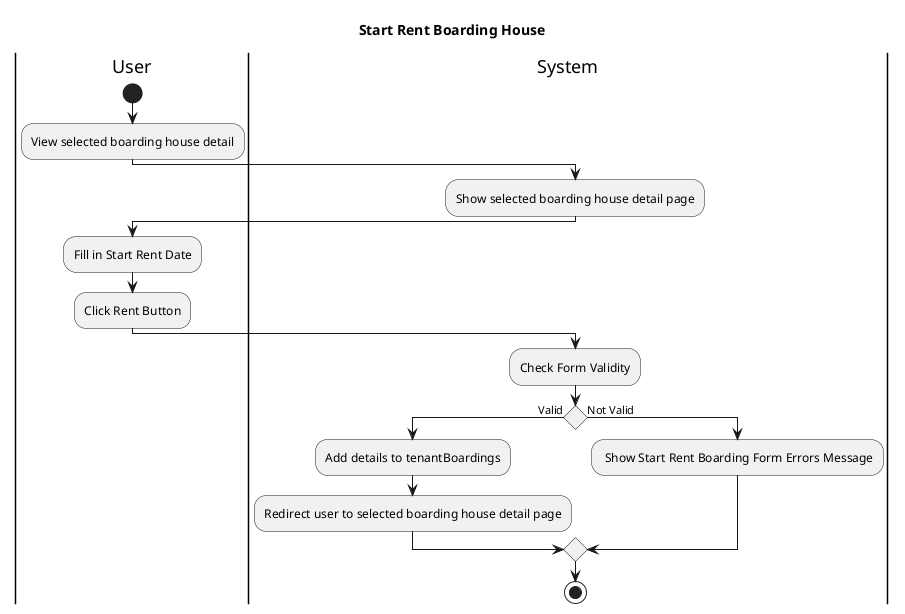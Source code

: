 @startuml
title Start Rent Boarding House
|User|
start
    :View selected boarding house detail;

|System|
    :Show selected boarding house detail page;

|User|
    :Fill in Start Rent Date;
    :Click Rent Button;

|System|
    :Check Form Validity;
    if () is (Valid) then
        :Add details to tenantBoardings;
        :Redirect user to selected boarding house detail page;
    else (Not Valid)
        : Show Start Rent Boarding Form Errors Message;
    endif
    
stop

@enduml